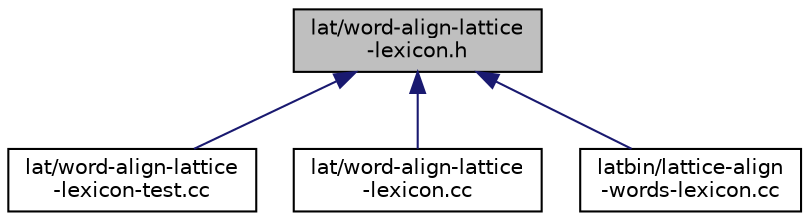 digraph "lat/word-align-lattice-lexicon.h"
{
  edge [fontname="Helvetica",fontsize="10",labelfontname="Helvetica",labelfontsize="10"];
  node [fontname="Helvetica",fontsize="10",shape=record];
  Node106 [label="lat/word-align-lattice\l-lexicon.h",height=0.2,width=0.4,color="black", fillcolor="grey75", style="filled", fontcolor="black"];
  Node106 -> Node107 [dir="back",color="midnightblue",fontsize="10",style="solid",fontname="Helvetica"];
  Node107 [label="lat/word-align-lattice\l-lexicon-test.cc",height=0.2,width=0.4,color="black", fillcolor="white", style="filled",URL="$word-align-lattice-lexicon-test_8cc.html"];
  Node106 -> Node108 [dir="back",color="midnightblue",fontsize="10",style="solid",fontname="Helvetica"];
  Node108 [label="lat/word-align-lattice\l-lexicon.cc",height=0.2,width=0.4,color="black", fillcolor="white", style="filled",URL="$word-align-lattice-lexicon_8cc.html"];
  Node106 -> Node109 [dir="back",color="midnightblue",fontsize="10",style="solid",fontname="Helvetica"];
  Node109 [label="latbin/lattice-align\l-words-lexicon.cc",height=0.2,width=0.4,color="black", fillcolor="white", style="filled",URL="$lattice-align-words-lexicon_8cc.html"];
}
